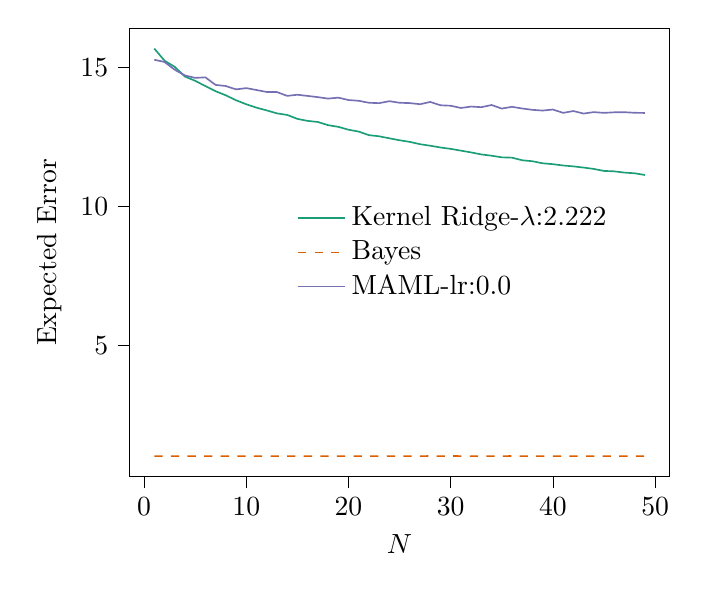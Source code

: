 % This file was created with tikzplotlib v0.10.1.
\begin{tikzpicture}

\definecolor{chocolate217952}{RGB}{217,95,2}
\definecolor{darkcyan27158119}{RGB}{27,158,119}
\definecolor{darkgray176}{RGB}{176,176,176}
\definecolor{lightslategray117112179}{RGB}{117,112,179}

\begin{axis}[
legend cell align={left},
legend style={fill opacity=0.8, draw opacity=1, text opacity=1, at={(0.91,0.5)}, anchor=east, draw=none},
tick align=outside,
tick pos=left,
x grid style={darkgray176},
xlabel={\(\displaystyle N\)},
xmin=-1.4, xmax=51.4,
xtick style={color=black},
y grid style={darkgray176},
ylabel={Expected Error},
ymin=0.265, ymax=16.419,
ytick style={color=black}
]
\addplot [semithick, darkcyan27158119]
table {%
1 15.685
2 15.251
3 15.026
4 14.677
5 14.524
6 14.334
7 14.149
8 14.002
9 13.824
10 13.679
11 13.556
12 13.458
13 13.351
14 13.295
15 13.153
16 13.08
17 13.041
18 12.927
19 12.866
20 12.762
21 12.695
22 12.566
23 12.525
24 12.452
25 12.382
26 12.324
27 12.24
28 12.185
29 12.122
30 12.072
31 12.008
32 11.944
33 11.871
34 11.825
35 11.767
36 11.755
37 11.661
38 11.626
39 11.552
40 11.52
41 11.473
42 11.441
43 11.398
44 11.349
45 11.277
46 11.262
47 11.217
48 11.192
49 11.131
};
\addlegendentry{Kernel Ridge-$\lambda$:2.222}
\addplot [semithick, chocolate217952, dashed]
table {%
1 1.001
2 1.0
3 1.0
4 1.001
5 1.002
6 1.0
7 0.999
8 1.001
9 0.999
10 1.001
11 1.0
12 1.001
13 1.0
14 1.0
15 1.001
16 1.001
17 1.001
18 1.001
19 1.001
20 1.001
21 1.0
22 1.002
23 1.0
24 1.001
25 1.0
26 1.001
27 1.001
28 1.003
29 1.001
30 1.003
31 1.002
32 1.001
33 1.0
34 1.001
35 1.001
36 1.003
37 1.001
38 1.003
39 1.001
40 1.0
41 1.001
42 1.001
43 1.001
44 1.001
45 1.001
46 1.002
47 1.001
48 1.001
49 1.001
};
\addlegendentry{Bayes}
\addplot [semithick, lightslategray117112179]
table {%
1 15.283
2 15.203
3 14.923
4 14.717
5 14.63
6 14.649
7 14.376
8 14.337
9 14.215
10 14.261
11 14.192
12 14.122
13 14.119
14 13.981
15 14.022
16 13.98
17 13.936
18 13.883
19 13.918
20 13.831
21 13.804
22 13.733
23 13.719
24 13.79
25 13.733
26 13.721
27 13.681
28 13.762
29 13.643
30 13.626
31 13.545
32 13.596
33 13.574
34 13.652
35 13.523
36 13.587
37 13.526
38 13.478
39 13.452
40 13.489
41 13.369
42 13.435
43 13.344
44 13.396
45 13.369
46 13.389
47 13.393
48 13.372
49 13.366
};
\addlegendentry{MAML-lr:0.0}
\end{axis}

\end{tikzpicture}
